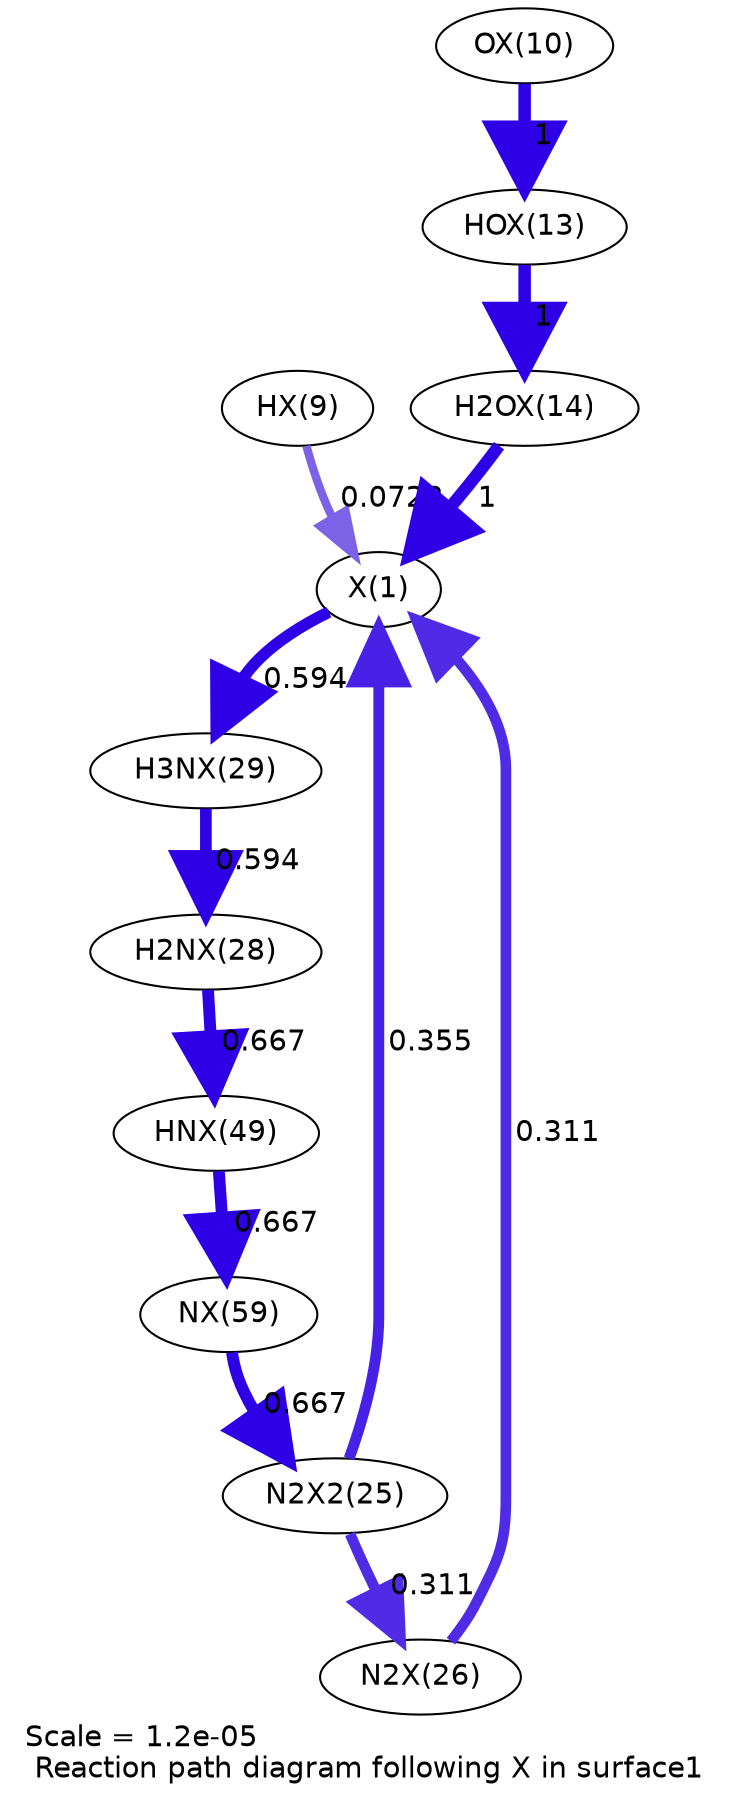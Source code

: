 digraph reaction_paths {
center=1;
s11 -> s20[fontname="Helvetica", penwidth=5.61, arrowsize=2.8, color="0.7, 1.09, 0.9"
, label=" 0.594"];
s12 -> s11[fontname="Helvetica", penwidth=4.02, arrowsize=2.01, color="0.7, 0.573, 0.9"
, label=" 0.0728"];
s15 -> s11[fontname="Helvetica", penwidth=6, arrowsize=3, color="0.7, 1.5, 0.9"
, label=" 1"];
s16 -> s11[fontname="Helvetica", penwidth=5.22, arrowsize=2.61, color="0.7, 0.855, 0.9"
, label=" 0.355"];
s17 -> s11[fontname="Helvetica", penwidth=5.12, arrowsize=2.56, color="0.7, 0.811, 0.9"
, label=" 0.311"];
s20 -> s19[fontname="Helvetica", penwidth=5.61, arrowsize=2.8, color="0.7, 1.09, 0.9"
, label=" 0.594"];
s19 -> s22[fontname="Helvetica", penwidth=5.69, arrowsize=2.85, color="0.7, 1.17, 0.9"
, label=" 0.667"];
s22 -> s23[fontname="Helvetica", penwidth=5.69, arrowsize=2.85, color="0.7, 1.17, 0.9"
, label=" 0.667"];
s13 -> s14[fontname="Helvetica", penwidth=6, arrowsize=3, color="0.7, 1.5, 0.9"
, label=" 1"];
s14 -> s15[fontname="Helvetica", penwidth=6, arrowsize=3, color="0.7, 1.5, 0.9"
, label=" 1"];
s23 -> s16[fontname="Helvetica", penwidth=5.69, arrowsize=2.85, color="0.7, 1.17, 0.9"
, label=" 0.667"];
s16 -> s17[fontname="Helvetica", penwidth=5.12, arrowsize=2.56, color="0.7, 0.811, 0.9"
, label=" 0.311"];
s11 [ fontname="Helvetica", label="X(1)"];
s12 [ fontname="Helvetica", label="HX(9)"];
s13 [ fontname="Helvetica", label="OX(10)"];
s14 [ fontname="Helvetica", label="HOX(13)"];
s15 [ fontname="Helvetica", label="H2OX(14)"];
s16 [ fontname="Helvetica", label="N2X2(25)"];
s17 [ fontname="Helvetica", label="N2X(26)"];
s19 [ fontname="Helvetica", label="H2NX(28)"];
s20 [ fontname="Helvetica", label="H3NX(29)"];
s22 [ fontname="Helvetica", label="HNX(49)"];
s23 [ fontname="Helvetica", label="NX(59)"];
 label = "Scale = 1.2e-05\l Reaction path diagram following X in surface1";
 fontname = "Helvetica";
}
